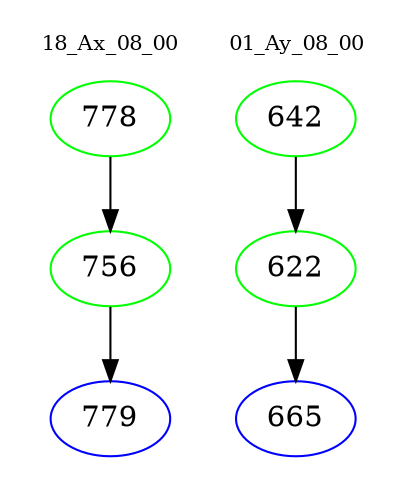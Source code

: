 digraph{
subgraph cluster_0 {
color = white
label = "18_Ax_08_00";
fontsize=10;
T0_778 [label="778", color="green"]
T0_778 -> T0_756 [color="black"]
T0_756 [label="756", color="green"]
T0_756 -> T0_779 [color="black"]
T0_779 [label="779", color="blue"]
}
subgraph cluster_1 {
color = white
label = "01_Ay_08_00";
fontsize=10;
T1_642 [label="642", color="green"]
T1_642 -> T1_622 [color="black"]
T1_622 [label="622", color="green"]
T1_622 -> T1_665 [color="black"]
T1_665 [label="665", color="blue"]
}
}
